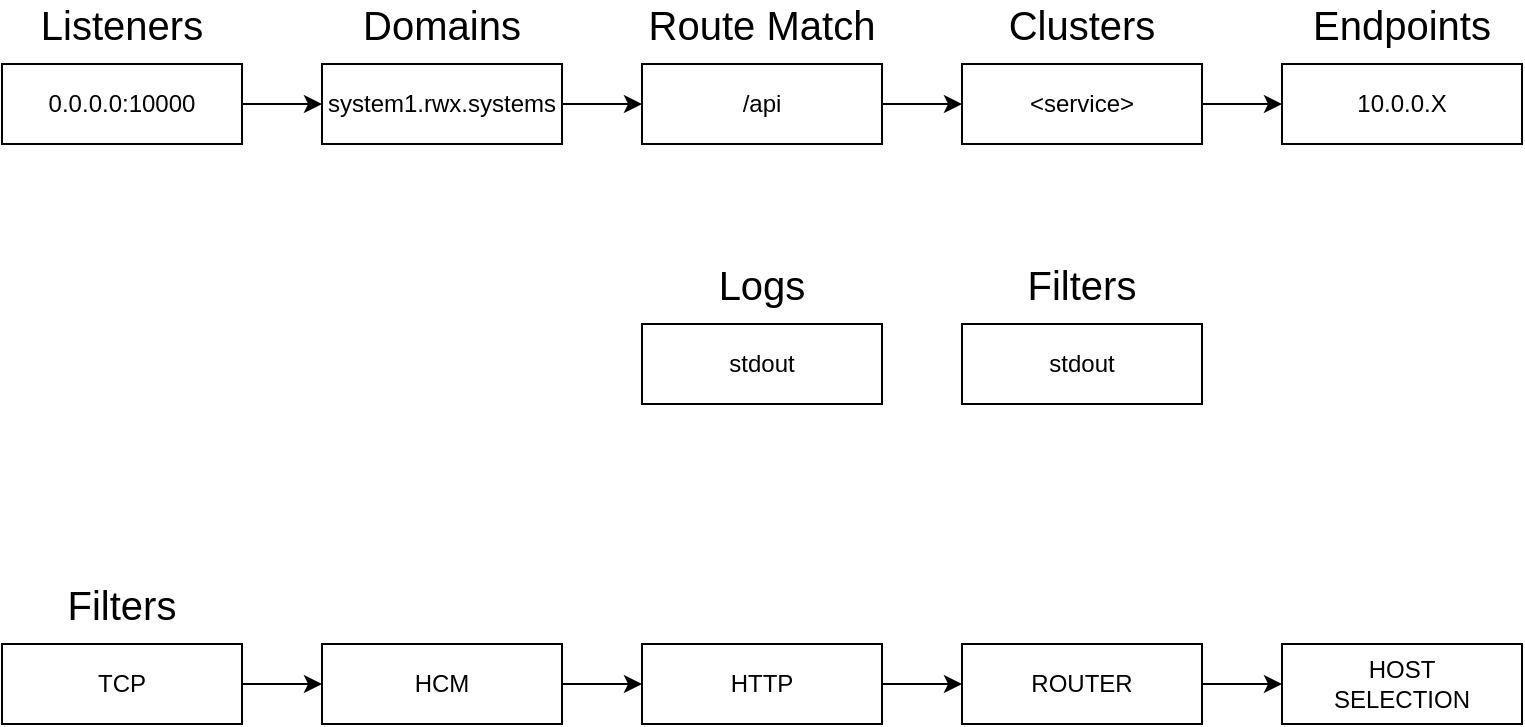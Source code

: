 <mxfile version="15.2.7" type="device"><diagram id="KJI_F25HC9CT1FWPhHv_" name="Page-1"><mxGraphModel dx="1106" dy="997" grid="1" gridSize="10" guides="1" tooltips="1" connect="1" arrows="1" fold="1" page="1" pageScale="1" pageWidth="1100" pageHeight="850" math="0" shadow="0"><root><mxCell id="0"/><mxCell id="1" parent="0"/><mxCell id="gjx-Fu-UxPksZRyZ2daP-16" style="edgeStyle=orthogonalEdgeStyle;rounded=0;orthogonalLoop=1;jettySize=auto;html=1;exitX=1;exitY=0.5;exitDx=0;exitDy=0;entryX=0;entryY=0.5;entryDx=0;entryDy=0;fontSize=20;" edge="1" parent="1" source="gjx-Fu-UxPksZRyZ2daP-1" target="gjx-Fu-UxPksZRyZ2daP-4"><mxGeometry relative="1" as="geometry"/></mxCell><mxCell id="gjx-Fu-UxPksZRyZ2daP-1" value="0.0.0.0:10000" style="rounded=0;whiteSpace=wrap;html=1;fillColor=none;" vertex="1" parent="1"><mxGeometry x="80" y="110" width="120" height="40" as="geometry"/></mxCell><mxCell id="gjx-Fu-UxPksZRyZ2daP-3" value="Listeners" style="text;html=1;strokeColor=none;fillColor=none;align=center;verticalAlign=middle;whiteSpace=wrap;rounded=0;fontStyle=0;fontSize=20;" vertex="1" parent="1"><mxGeometry x="80" y="80" width="120" height="20" as="geometry"/></mxCell><mxCell id="gjx-Fu-UxPksZRyZ2daP-17" style="edgeStyle=orthogonalEdgeStyle;rounded=0;orthogonalLoop=1;jettySize=auto;html=1;exitX=1;exitY=0.5;exitDx=0;exitDy=0;entryX=0;entryY=0.5;entryDx=0;entryDy=0;fontSize=20;" edge="1" parent="1" source="gjx-Fu-UxPksZRyZ2daP-4" target="gjx-Fu-UxPksZRyZ2daP-6"><mxGeometry relative="1" as="geometry"/></mxCell><mxCell id="gjx-Fu-UxPksZRyZ2daP-4" value="system1.rwx.systems" style="rounded=0;whiteSpace=wrap;html=1;fillColor=none;" vertex="1" parent="1"><mxGeometry x="240" y="110" width="120" height="40" as="geometry"/></mxCell><mxCell id="gjx-Fu-UxPksZRyZ2daP-5" value="Domains" style="text;html=1;strokeColor=none;fillColor=none;align=center;verticalAlign=middle;whiteSpace=wrap;rounded=0;fontStyle=0;fontSize=20;" vertex="1" parent="1"><mxGeometry x="240" y="80" width="120" height="20" as="geometry"/></mxCell><mxCell id="gjx-Fu-UxPksZRyZ2daP-18" style="edgeStyle=orthogonalEdgeStyle;rounded=0;orthogonalLoop=1;jettySize=auto;html=1;exitX=1;exitY=0.5;exitDx=0;exitDy=0;fontSize=20;" edge="1" parent="1" source="gjx-Fu-UxPksZRyZ2daP-6" target="gjx-Fu-UxPksZRyZ2daP-8"><mxGeometry relative="1" as="geometry"/></mxCell><mxCell id="gjx-Fu-UxPksZRyZ2daP-6" value="/api" style="rounded=0;whiteSpace=wrap;html=1;fillColor=none;" vertex="1" parent="1"><mxGeometry x="400" y="110" width="120" height="40" as="geometry"/></mxCell><mxCell id="gjx-Fu-UxPksZRyZ2daP-7" value="Route Match" style="text;html=1;strokeColor=none;fillColor=none;align=center;verticalAlign=middle;whiteSpace=wrap;rounded=0;fontStyle=0;fontSize=20;" vertex="1" parent="1"><mxGeometry x="400" y="80" width="120" height="20" as="geometry"/></mxCell><mxCell id="gjx-Fu-UxPksZRyZ2daP-19" style="edgeStyle=orthogonalEdgeStyle;rounded=0;orthogonalLoop=1;jettySize=auto;html=1;exitX=1;exitY=0.5;exitDx=0;exitDy=0;entryX=0;entryY=0.5;entryDx=0;entryDy=0;fontSize=20;" edge="1" parent="1" source="gjx-Fu-UxPksZRyZ2daP-8" target="gjx-Fu-UxPksZRyZ2daP-12"><mxGeometry relative="1" as="geometry"/></mxCell><mxCell id="gjx-Fu-UxPksZRyZ2daP-8" value="&amp;lt;service&amp;gt;" style="rounded=0;whiteSpace=wrap;html=1;fillColor=none;" vertex="1" parent="1"><mxGeometry x="560" y="110" width="120" height="40" as="geometry"/></mxCell><mxCell id="gjx-Fu-UxPksZRyZ2daP-9" value="Clusters" style="text;html=1;strokeColor=none;fillColor=none;align=center;verticalAlign=middle;whiteSpace=wrap;rounded=0;fontStyle=0;fontSize=20;" vertex="1" parent="1"><mxGeometry x="560" y="80" width="120" height="20" as="geometry"/></mxCell><mxCell id="gjx-Fu-UxPksZRyZ2daP-10" value="stdout" style="rounded=0;whiteSpace=wrap;html=1;fillColor=none;" vertex="1" parent="1"><mxGeometry x="400" y="240" width="120" height="40" as="geometry"/></mxCell><mxCell id="gjx-Fu-UxPksZRyZ2daP-11" value="Logs" style="text;html=1;strokeColor=none;fillColor=none;align=center;verticalAlign=middle;whiteSpace=wrap;rounded=0;fontStyle=0;fontSize=20;" vertex="1" parent="1"><mxGeometry x="400" y="210" width="120" height="20" as="geometry"/></mxCell><mxCell id="gjx-Fu-UxPksZRyZ2daP-12" value="10.0.0.X" style="rounded=0;whiteSpace=wrap;html=1;fillColor=none;" vertex="1" parent="1"><mxGeometry x="720" y="110" width="120" height="40" as="geometry"/></mxCell><mxCell id="gjx-Fu-UxPksZRyZ2daP-13" value="Endpoints" style="text;html=1;strokeColor=none;fillColor=none;align=center;verticalAlign=middle;whiteSpace=wrap;rounded=0;fontStyle=0;fontSize=20;" vertex="1" parent="1"><mxGeometry x="720" y="80" width="120" height="20" as="geometry"/></mxCell><mxCell id="gjx-Fu-UxPksZRyZ2daP-14" value="stdout" style="rounded=0;whiteSpace=wrap;html=1;fillColor=none;" vertex="1" parent="1"><mxGeometry x="560" y="240" width="120" height="40" as="geometry"/></mxCell><mxCell id="gjx-Fu-UxPksZRyZ2daP-15" value="Filters" style="text;html=1;strokeColor=none;fillColor=none;align=center;verticalAlign=middle;whiteSpace=wrap;rounded=0;fontStyle=0;fontSize=20;" vertex="1" parent="1"><mxGeometry x="560" y="210" width="120" height="20" as="geometry"/></mxCell><mxCell id="gjx-Fu-UxPksZRyZ2daP-25" style="edgeStyle=orthogonalEdgeStyle;rounded=0;orthogonalLoop=1;jettySize=auto;html=1;exitX=1;exitY=0.5;exitDx=0;exitDy=0;entryX=0;entryY=0.5;entryDx=0;entryDy=0;fontSize=20;" edge="1" parent="1" source="gjx-Fu-UxPksZRyZ2daP-20" target="gjx-Fu-UxPksZRyZ2daP-22"><mxGeometry relative="1" as="geometry"/></mxCell><mxCell id="gjx-Fu-UxPksZRyZ2daP-20" value="TCP" style="rounded=0;whiteSpace=wrap;html=1;fillColor=none;" vertex="1" parent="1"><mxGeometry x="80" y="400" width="120" height="40" as="geometry"/></mxCell><mxCell id="gjx-Fu-UxPksZRyZ2daP-21" value="Filters" style="text;html=1;strokeColor=none;fillColor=none;align=center;verticalAlign=middle;whiteSpace=wrap;rounded=0;fontStyle=0;fontSize=20;" vertex="1" parent="1"><mxGeometry x="80" y="370" width="120" height="20" as="geometry"/></mxCell><mxCell id="gjx-Fu-UxPksZRyZ2daP-26" style="edgeStyle=orthogonalEdgeStyle;rounded=0;orthogonalLoop=1;jettySize=auto;html=1;exitX=1;exitY=0.5;exitDx=0;exitDy=0;entryX=0;entryY=0.5;entryDx=0;entryDy=0;fontSize=20;" edge="1" parent="1" source="gjx-Fu-UxPksZRyZ2daP-22" target="gjx-Fu-UxPksZRyZ2daP-23"><mxGeometry relative="1" as="geometry"/></mxCell><mxCell id="gjx-Fu-UxPksZRyZ2daP-22" value="HCM" style="rounded=0;whiteSpace=wrap;html=1;fillColor=none;" vertex="1" parent="1"><mxGeometry x="240" y="400" width="120" height="40" as="geometry"/></mxCell><mxCell id="gjx-Fu-UxPksZRyZ2daP-27" style="edgeStyle=orthogonalEdgeStyle;rounded=0;orthogonalLoop=1;jettySize=auto;html=1;exitX=1;exitY=0.5;exitDx=0;exitDy=0;entryX=0;entryY=0.5;entryDx=0;entryDy=0;fontSize=20;" edge="1" parent="1" source="gjx-Fu-UxPksZRyZ2daP-23" target="gjx-Fu-UxPksZRyZ2daP-24"><mxGeometry relative="1" as="geometry"/></mxCell><mxCell id="gjx-Fu-UxPksZRyZ2daP-23" value="HTTP" style="rounded=0;whiteSpace=wrap;html=1;fillColor=none;" vertex="1" parent="1"><mxGeometry x="400" y="400" width="120" height="40" as="geometry"/></mxCell><mxCell id="gjx-Fu-UxPksZRyZ2daP-29" style="edgeStyle=orthogonalEdgeStyle;rounded=0;orthogonalLoop=1;jettySize=auto;html=1;exitX=1;exitY=0.5;exitDx=0;exitDy=0;fontSize=20;" edge="1" parent="1" source="gjx-Fu-UxPksZRyZ2daP-24" target="gjx-Fu-UxPksZRyZ2daP-28"><mxGeometry relative="1" as="geometry"/></mxCell><mxCell id="gjx-Fu-UxPksZRyZ2daP-24" value="ROUTER" style="rounded=0;whiteSpace=wrap;html=1;fillColor=none;" vertex="1" parent="1"><mxGeometry x="560" y="400" width="120" height="40" as="geometry"/></mxCell><mxCell id="gjx-Fu-UxPksZRyZ2daP-28" value="HOST&lt;br&gt;SELECTION" style="rounded=0;whiteSpace=wrap;html=1;fillColor=none;" vertex="1" parent="1"><mxGeometry x="720" y="400" width="120" height="40" as="geometry"/></mxCell></root></mxGraphModel></diagram></mxfile>